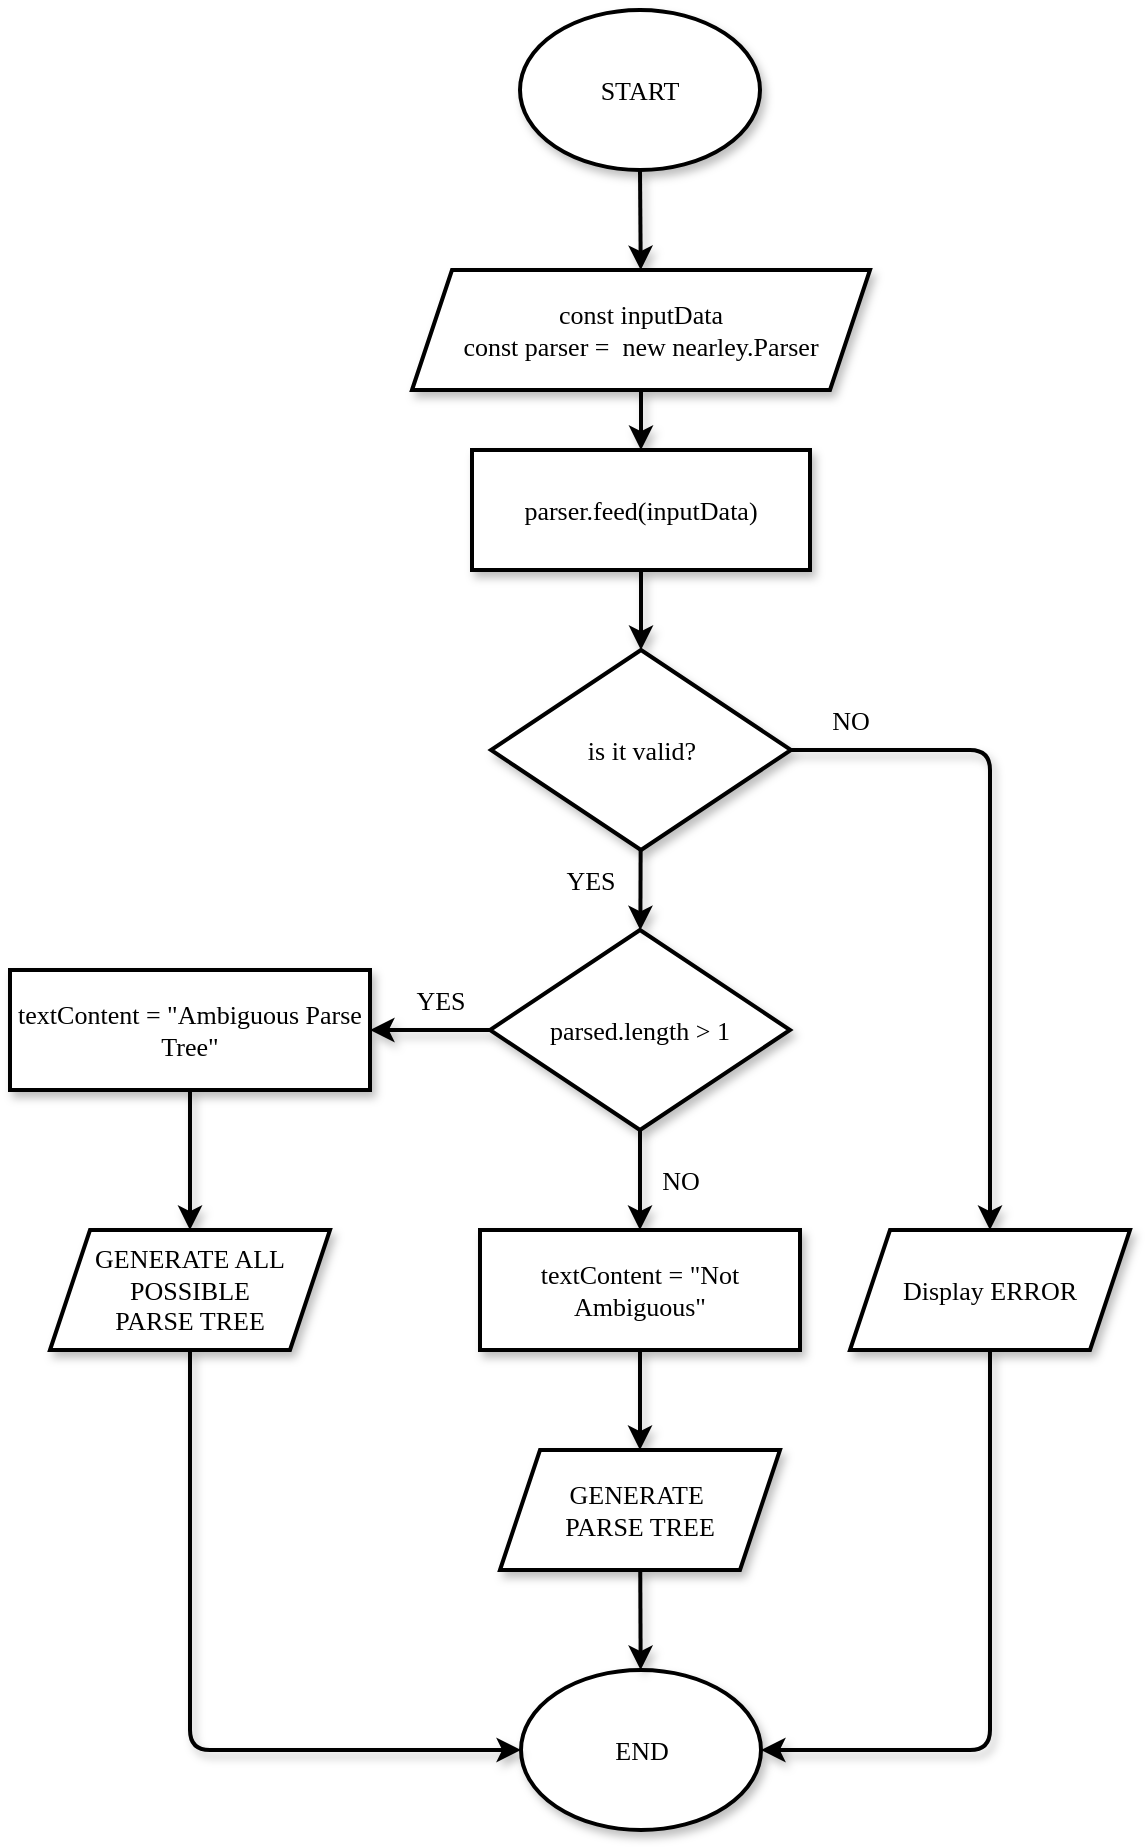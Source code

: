<mxfile>
    <diagram id="35B0sRHs-RsYc0RQ1pV2" name="Page-1">
        <mxGraphModel dx="1135" dy="1754" grid="1" gridSize="10" guides="1" tooltips="1" connect="1" arrows="1" fold="1" page="1" pageScale="1" pageWidth="850" pageHeight="1100" math="0" shadow="0">
            <root>
                <mxCell id="0"/>
                <mxCell id="1" parent="0"/>
                <mxCell id="4" value="" style="edgeStyle=none;html=1;strokeWidth=2;fontStyle=0;fontFamily=Tahoma;fontSize=13;labelBackgroundColor=none;labelBorderColor=none;shadow=1;" parent="1" source="2" target="3" edge="1">
                    <mxGeometry relative="1" as="geometry"/>
                </mxCell>
                <mxCell id="2" value="START" style="ellipse;whiteSpace=wrap;html=1;strokeWidth=2;fontStyle=0;fontFamily=Tahoma;fontSize=13;labelBackgroundColor=none;labelBorderColor=none;shadow=1;" parent="1" vertex="1">
                    <mxGeometry x="365" y="-70" width="120" height="80" as="geometry"/>
                </mxCell>
                <mxCell id="7" value="" style="edgeStyle=none;html=1;entryX=0.5;entryY=0;entryDx=0;entryDy=0;strokeWidth=2;fontStyle=0;fontFamily=Tahoma;fontSize=13;labelBackgroundColor=none;labelBorderColor=none;shadow=1;" parent="1" source="3" target="11" edge="1">
                    <mxGeometry relative="1" as="geometry"/>
                </mxCell>
                <mxCell id="3" value="const inputData&lt;br style=&quot;font-size: 13px;&quot;&gt;const parser =&amp;nbsp; new nearley.Parser" style="shape=parallelogram;perimeter=parallelogramPerimeter;whiteSpace=wrap;html=1;fixedSize=1;strokeWidth=2;fontStyle=0;fontFamily=Tahoma;fontSize=13;labelBackgroundColor=none;labelBorderColor=none;shadow=1;" parent="1" vertex="1">
                    <mxGeometry x="311" y="60" width="229" height="60" as="geometry"/>
                </mxCell>
                <mxCell id="17" value="" style="edgeStyle=none;html=1;strokeWidth=2;fontStyle=0;fontFamily=Tahoma;fontSize=13;labelBackgroundColor=none;labelBorderColor=none;shadow=1;" parent="1" source="5" target="6" edge="1">
                    <mxGeometry relative="1" as="geometry"/>
                </mxCell>
                <mxCell id="35" value="" style="edgeStyle=none;sketch=0;html=1;shadow=1;labelBackgroundColor=none;labelBorderColor=none;strokeWidth=2;fontFamily=Tahoma;fontSize=13;" edge="1" parent="1" source="5" target="22">
                    <mxGeometry relative="1" as="geometry"/>
                </mxCell>
                <mxCell id="5" value="parsed.length &amp;gt; 1" style="rhombus;whiteSpace=wrap;html=1;rounded=0;shadow=1;strokeWidth=2;fontStyle=0;fontFamily=Tahoma;fontSize=13;labelBackgroundColor=none;labelBorderColor=none;" parent="1" vertex="1">
                    <mxGeometry x="350" y="390" width="150" height="100" as="geometry"/>
                </mxCell>
                <mxCell id="19" value="" style="edgeStyle=none;html=1;entryX=0.5;entryY=0;entryDx=0;entryDy=0;strokeWidth=2;fontStyle=0;fontFamily=Tahoma;fontSize=13;labelBackgroundColor=none;labelBorderColor=none;shadow=1;" parent="1" source="6" target="27" edge="1">
                    <mxGeometry relative="1" as="geometry">
                        <mxPoint x="200" y="540" as="targetPoint"/>
                    </mxGeometry>
                </mxCell>
                <mxCell id="6" value="textContent = &quot;Ambiguous Parse Tree&lt;span style=&quot;font-size: 13px;&quot;&gt;&quot;&lt;/span&gt;" style="rounded=0;whiteSpace=wrap;html=1;strokeWidth=2;fontStyle=0;fontFamily=Tahoma;fontSize=13;labelBackgroundColor=none;labelBorderColor=none;shadow=1;" parent="1" vertex="1">
                    <mxGeometry x="110" y="410" width="180" height="60" as="geometry"/>
                </mxCell>
                <mxCell id="9" value="END" style="ellipse;whiteSpace=wrap;html=1;strokeWidth=2;fontStyle=0;fontFamily=Tahoma;fontSize=13;labelBackgroundColor=none;labelBorderColor=none;shadow=1;" parent="1" vertex="1">
                    <mxGeometry x="365.5" y="760" width="120" height="80" as="geometry"/>
                </mxCell>
                <mxCell id="32" value="" style="edgeStyle=none;sketch=0;html=1;shadow=1;labelBackgroundColor=none;labelBorderColor=none;strokeWidth=2;fontFamily=Tahoma;fontSize=13;entryX=0.5;entryY=0;entryDx=0;entryDy=0;" edge="1" parent="1" source="11" target="31">
                    <mxGeometry relative="1" as="geometry">
                        <mxPoint x="425.5" y="240" as="targetPoint"/>
                    </mxGeometry>
                </mxCell>
                <mxCell id="11" value="parser.feed(inputData)" style="rounded=0;whiteSpace=wrap;html=1;strokeWidth=2;fontStyle=0;fontFamily=Tahoma;fontSize=13;labelBackgroundColor=none;labelBorderColor=none;shadow=1;" parent="1" vertex="1">
                    <mxGeometry x="341" y="150" width="169" height="60" as="geometry"/>
                </mxCell>
                <mxCell id="15" value="NO" style="text;html=1;align=center;verticalAlign=middle;resizable=0;points=[];autosize=1;strokeWidth=2;fontStyle=0;fontFamily=Tahoma;fontSize=13;labelBackgroundColor=none;labelBorderColor=none;shadow=1;" parent="1" vertex="1">
                    <mxGeometry x="425" y="500" width="40" height="30" as="geometry"/>
                </mxCell>
                <mxCell id="16" value="YES" style="text;html=1;align=center;verticalAlign=middle;resizable=0;points=[];autosize=1;strokeWidth=2;fontStyle=0;fontFamily=Tahoma;fontSize=13;labelBackgroundColor=none;labelBorderColor=none;shadow=1;" parent="1" vertex="1">
                    <mxGeometry x="300" y="410" width="50" height="30" as="geometry"/>
                </mxCell>
                <mxCell id="20" style="edgeStyle=none;html=1;entryX=0;entryY=0.5;entryDx=0;entryDy=0;exitX=0.5;exitY=1;exitDx=0;exitDy=0;strokeWidth=2;fontStyle=0;fontFamily=Tahoma;fontSize=13;labelBackgroundColor=none;labelBorderColor=none;shadow=1;" parent="1" source="27" target="9" edge="1">
                    <mxGeometry relative="1" as="geometry">
                        <Array as="points">
                            <mxPoint x="200" y="800"/>
                        </Array>
                        <mxPoint x="200" y="600" as="sourcePoint"/>
                    </mxGeometry>
                </mxCell>
                <mxCell id="29" value="" style="edgeStyle=none;html=1;strokeWidth=2;fontStyle=0;fontFamily=Tahoma;fontSize=13;labelBackgroundColor=none;labelBorderColor=none;shadow=1;" edge="1" parent="1" source="22" target="28">
                    <mxGeometry relative="1" as="geometry"/>
                </mxCell>
                <mxCell id="22" value="textContent = &quot;Not Ambiguous&lt;span style=&quot;font-size: 13px;&quot;&gt;&quot;&lt;/span&gt;" style="rounded=0;whiteSpace=wrap;html=1;strokeWidth=2;fontStyle=0;fontFamily=Tahoma;fontSize=13;labelBackgroundColor=none;labelBorderColor=none;shadow=1;" vertex="1" parent="1">
                    <mxGeometry x="345" y="540" width="160" height="60" as="geometry"/>
                </mxCell>
                <mxCell id="27" value="GENERATE ALL POSSIBLE &lt;br style=&quot;font-size: 13px;&quot;&gt;PARSE TREE" style="shape=parallelogram;perimeter=parallelogramPerimeter;whiteSpace=wrap;html=1;fixedSize=1;rounded=0;shadow=1;strokeWidth=2;fontStyle=0;fontFamily=Tahoma;fontSize=13;labelBackgroundColor=none;labelBorderColor=none;" vertex="1" parent="1">
                    <mxGeometry x="130" y="540" width="140" height="60" as="geometry"/>
                </mxCell>
                <mxCell id="34" value="" style="edgeStyle=none;sketch=0;html=1;shadow=1;labelBackgroundColor=none;labelBorderColor=none;strokeWidth=2;fontFamily=Tahoma;fontSize=13;" edge="1" parent="1" source="28" target="9">
                    <mxGeometry relative="1" as="geometry"/>
                </mxCell>
                <mxCell id="28" value="GENERATE&amp;nbsp;&lt;br style=&quot;font-size: 13px;&quot;&gt;PARSE TREE" style="shape=parallelogram;perimeter=parallelogramPerimeter;whiteSpace=wrap;html=1;fixedSize=1;rounded=0;shadow=1;strokeWidth=2;fontStyle=0;fontFamily=Tahoma;fontSize=13;labelBackgroundColor=none;labelBorderColor=none;" vertex="1" parent="1">
                    <mxGeometry x="355" y="650" width="140" height="60" as="geometry"/>
                </mxCell>
                <mxCell id="33" value="" style="edgeStyle=none;sketch=0;html=1;shadow=1;labelBackgroundColor=none;labelBorderColor=none;strokeWidth=2;fontFamily=Tahoma;fontSize=13;" edge="1" parent="1" source="31" target="5">
                    <mxGeometry relative="1" as="geometry"/>
                </mxCell>
                <mxCell id="40" style="edgeStyle=none;sketch=0;html=1;exitX=1;exitY=0.5;exitDx=0;exitDy=0;entryX=0.5;entryY=0;entryDx=0;entryDy=0;shadow=1;labelBackgroundColor=none;labelBorderColor=none;strokeWidth=2;fontFamily=Tahoma;fontSize=13;" edge="1" parent="1" source="31" target="39">
                    <mxGeometry relative="1" as="geometry">
                        <Array as="points">
                            <mxPoint x="600" y="300"/>
                        </Array>
                    </mxGeometry>
                </mxCell>
                <mxCell id="31" value="is it valid?" style="rhombus;whiteSpace=wrap;html=1;rounded=0;shadow=1;strokeWidth=2;fontStyle=0;fontFamily=Tahoma;fontSize=13;labelBackgroundColor=none;labelBorderColor=none;" vertex="1" parent="1">
                    <mxGeometry x="350.5" y="250" width="150" height="100" as="geometry"/>
                </mxCell>
                <mxCell id="36" value="YES" style="text;html=1;align=center;verticalAlign=middle;resizable=0;points=[];autosize=1;strokeWidth=2;fontStyle=0;fontFamily=Tahoma;fontSize=13;labelBackgroundColor=none;labelBorderColor=none;shadow=1;" vertex="1" parent="1">
                    <mxGeometry x="375" y="350" width="50" height="30" as="geometry"/>
                </mxCell>
                <mxCell id="37" value="NO" style="text;html=1;align=center;verticalAlign=middle;resizable=0;points=[];autosize=1;strokeWidth=2;fontStyle=0;fontFamily=Tahoma;fontSize=13;labelBackgroundColor=none;labelBorderColor=none;shadow=1;" vertex="1" parent="1">
                    <mxGeometry x="510" y="270" width="40" height="30" as="geometry"/>
                </mxCell>
                <mxCell id="41" style="edgeStyle=none;sketch=0;html=1;exitX=0.5;exitY=1;exitDx=0;exitDy=0;entryX=1;entryY=0.5;entryDx=0;entryDy=0;shadow=1;labelBackgroundColor=none;labelBorderColor=none;strokeWidth=2;fontFamily=Tahoma;fontSize=13;" edge="1" parent="1" source="39" target="9">
                    <mxGeometry relative="1" as="geometry">
                        <Array as="points">
                            <mxPoint x="600" y="800"/>
                        </Array>
                    </mxGeometry>
                </mxCell>
                <mxCell id="39" value="Display ERROR" style="shape=parallelogram;perimeter=parallelogramPerimeter;whiteSpace=wrap;html=1;fixedSize=1;rounded=0;shadow=1;strokeWidth=2;fontStyle=0;fontFamily=Tahoma;fontSize=13;labelBackgroundColor=none;labelBorderColor=none;" vertex="1" parent="1">
                    <mxGeometry x="530" y="540" width="140" height="60" as="geometry"/>
                </mxCell>
            </root>
        </mxGraphModel>
    </diagram>
    <diagram id="gbfEriMPpBl43dw6JOvD" name="Page-2">
        <mxGraphModel dx="962" dy="644" grid="1" gridSize="10" guides="1" tooltips="1" connect="1" arrows="1" fold="1" page="1" pageScale="1" pageWidth="850" pageHeight="1100" math="0" shadow="0">
            <root>
                <mxCell id="0"/>
                <mxCell id="1" parent="0"/>
            </root>
        </mxGraphModel>
    </diagram>
</mxfile>